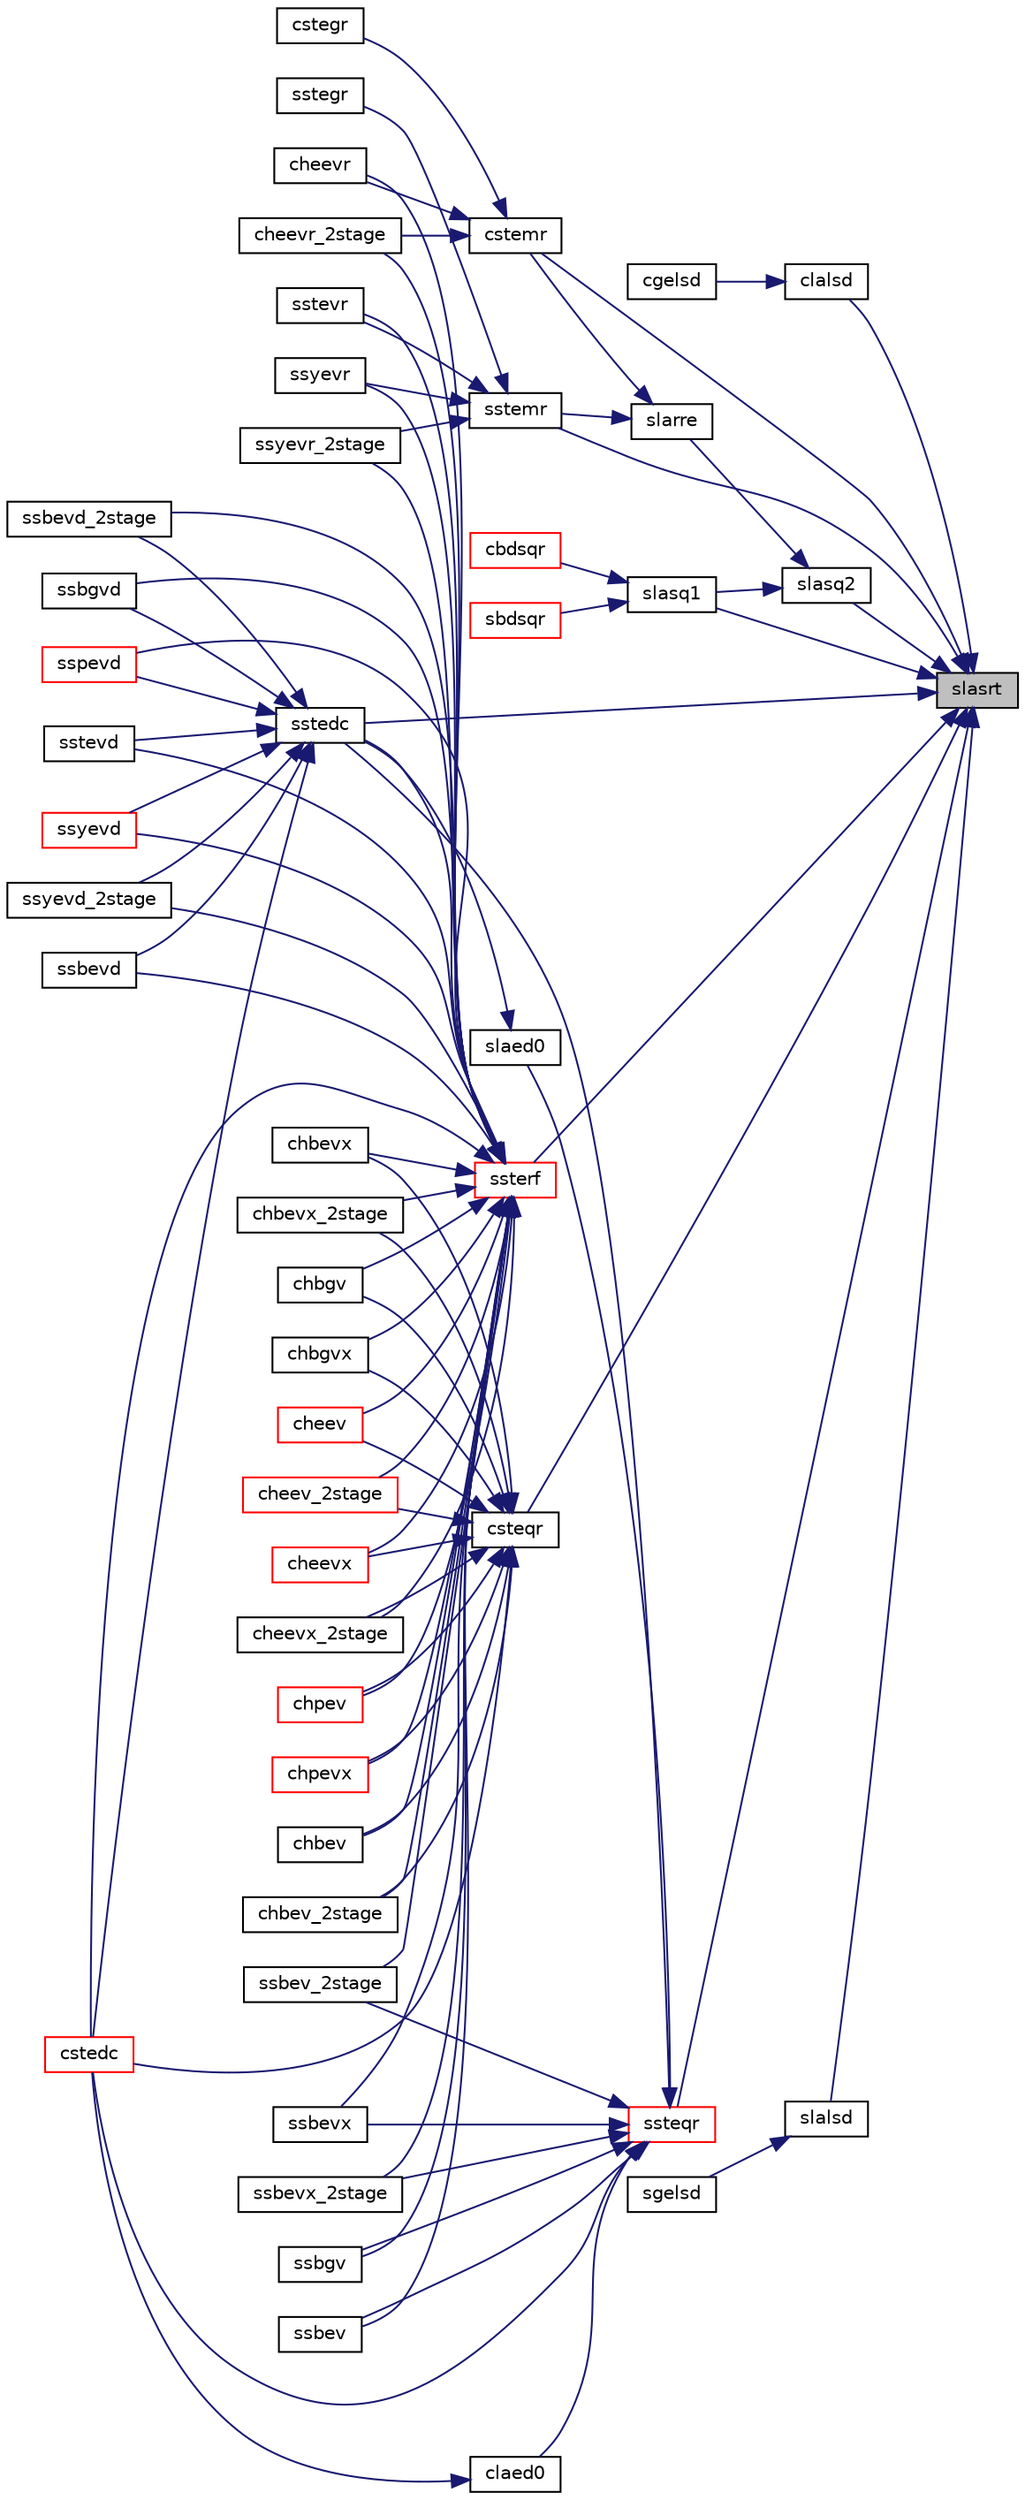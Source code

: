 digraph "slasrt"
{
 // LATEX_PDF_SIZE
  edge [fontname="Helvetica",fontsize="10",labelfontname="Helvetica",labelfontsize="10"];
  node [fontname="Helvetica",fontsize="10",shape=record];
  rankdir="RL";
  Node1 [label="slasrt",height=0.2,width=0.4,color="black", fillcolor="grey75", style="filled", fontcolor="black",tooltip="SLASRT sorts numbers in increasing or decreasing order."];
  Node1 -> Node2 [dir="back",color="midnightblue",fontsize="10",style="solid",fontname="Helvetica"];
  Node2 [label="clalsd",height=0.2,width=0.4,color="black", fillcolor="white", style="filled",URL="$clalsd_8f.html#a26c9ab8dc8642c18e3cbde5769b8138d",tooltip="CLALSD uses the singular value decomposition of A to solve the least squares problem."];
  Node2 -> Node3 [dir="back",color="midnightblue",fontsize="10",style="solid",fontname="Helvetica"];
  Node3 [label="cgelsd",height=0.2,width=0.4,color="black", fillcolor="white", style="filled",URL="$cgelsd_8f.html#abe955d518aa1f5fec04eb13fb9ee56c2",tooltip="CGELSD computes the minimum-norm solution to a linear least squares problem for GE matrices"];
  Node1 -> Node4 [dir="back",color="midnightblue",fontsize="10",style="solid",fontname="Helvetica"];
  Node4 [label="cstemr",height=0.2,width=0.4,color="black", fillcolor="white", style="filled",URL="$cstemr_8f.html#acd1092f50642c9ee6305e7c2a6492e9c",tooltip="CSTEMR"];
  Node4 -> Node5 [dir="back",color="midnightblue",fontsize="10",style="solid",fontname="Helvetica"];
  Node5 [label="cheevr",height=0.2,width=0.4,color="black", fillcolor="white", style="filled",URL="$cheevr_8f.html#ac02f8a55f35ec7767a36b5a9f3ebb0d8",tooltip="CHEEVR computes the eigenvalues and, optionally, the left and/or right eigenvectors for HE matrices"];
  Node4 -> Node6 [dir="back",color="midnightblue",fontsize="10",style="solid",fontname="Helvetica"];
  Node6 [label="cheevr_2stage",height=0.2,width=0.4,color="black", fillcolor="white", style="filled",URL="$cheevr__2stage_8f.html#a378c442e3a5e9ef21a80e3c26c5b4050",tooltip="CHEEVR_2STAGE computes the eigenvalues and, optionally, the left and/or right eigenvectors for HE mat..."];
  Node4 -> Node7 [dir="back",color="midnightblue",fontsize="10",style="solid",fontname="Helvetica"];
  Node7 [label="cstegr",height=0.2,width=0.4,color="black", fillcolor="white", style="filled",URL="$cstegr_8f.html#ae6f269ca9edc82f6b7e6d96ac65f9758",tooltip="CSTEGR"];
  Node1 -> Node8 [dir="back",color="midnightblue",fontsize="10",style="solid",fontname="Helvetica"];
  Node8 [label="csteqr",height=0.2,width=0.4,color="black", fillcolor="white", style="filled",URL="$csteqr_8f.html#aad79c052d8938a8967e873b0ae074002",tooltip="CSTEQR"];
  Node8 -> Node9 [dir="back",color="midnightblue",fontsize="10",style="solid",fontname="Helvetica"];
  Node9 [label="chbev",height=0.2,width=0.4,color="black", fillcolor="white", style="filled",URL="$chbev_8f.html#a0f6d76a9363386f7fe3d13b8e6a19229",tooltip="CHBEV computes the eigenvalues and, optionally, the left and/or right eigenvectors for OTHER matrices"];
  Node8 -> Node10 [dir="back",color="midnightblue",fontsize="10",style="solid",fontname="Helvetica"];
  Node10 [label="chbev_2stage",height=0.2,width=0.4,color="black", fillcolor="white", style="filled",URL="$chbev__2stage_8f.html#a4ef30f4426bc3e5e88d1c833b53aeadc",tooltip="CHBEV_2STAGE computes the eigenvalues and, optionally, the left and/or right eigenvectors for OTHER m..."];
  Node8 -> Node11 [dir="back",color="midnightblue",fontsize="10",style="solid",fontname="Helvetica"];
  Node11 [label="chbevx",height=0.2,width=0.4,color="black", fillcolor="white", style="filled",URL="$chbevx_8f.html#ac77c2a93e93f3eeb756264a5e3d1510f",tooltip="CHBEVX computes the eigenvalues and, optionally, the left and/or right eigenvectors for OTHER matrice..."];
  Node8 -> Node12 [dir="back",color="midnightblue",fontsize="10",style="solid",fontname="Helvetica"];
  Node12 [label="chbevx_2stage",height=0.2,width=0.4,color="black", fillcolor="white", style="filled",URL="$chbevx__2stage_8f.html#ad8820f8a084e192bc6e3713b766a6cdd",tooltip="CHBEVX_2STAGE computes the eigenvalues and, optionally, the left and/or right eigenvectors for OTHER ..."];
  Node8 -> Node13 [dir="back",color="midnightblue",fontsize="10",style="solid",fontname="Helvetica"];
  Node13 [label="chbgv",height=0.2,width=0.4,color="black", fillcolor="white", style="filled",URL="$chbgv_8f.html#ae30c26efa0a7b94048c00cad17532044",tooltip="CHBGV"];
  Node8 -> Node14 [dir="back",color="midnightblue",fontsize="10",style="solid",fontname="Helvetica"];
  Node14 [label="chbgvx",height=0.2,width=0.4,color="black", fillcolor="white", style="filled",URL="$chbgvx_8f.html#adc31cb38fcdd9a79731c5ca924c1756c",tooltip="CHBGVX"];
  Node8 -> Node15 [dir="back",color="midnightblue",fontsize="10",style="solid",fontname="Helvetica"];
  Node15 [label="cheev",height=0.2,width=0.4,color="red", fillcolor="white", style="filled",URL="$cheev_8f.html#a003ee37091d65ee62fd72da1035f06e2",tooltip="CHEEV computes the eigenvalues and, optionally, the left and/or right eigenvectors for HE matrices"];
  Node8 -> Node17 [dir="back",color="midnightblue",fontsize="10",style="solid",fontname="Helvetica"];
  Node17 [label="cheev_2stage",height=0.2,width=0.4,color="red", fillcolor="white", style="filled",URL="$cheev__2stage_8f.html#af52d306acb40ea108aa4b06bb0fbae43",tooltip="CHEEV_2STAGE computes the eigenvalues and, optionally, the left and/or right eigenvectors for HE matr..."];
  Node8 -> Node19 [dir="back",color="midnightblue",fontsize="10",style="solid",fontname="Helvetica"];
  Node19 [label="cheevx",height=0.2,width=0.4,color="red", fillcolor="white", style="filled",URL="$cheevx_8f.html#a9f7c713a0119e777afe726e54feb6ef7",tooltip="CHEEVX computes the eigenvalues and, optionally, the left and/or right eigenvectors for HE matrices"];
  Node8 -> Node21 [dir="back",color="midnightblue",fontsize="10",style="solid",fontname="Helvetica"];
  Node21 [label="cheevx_2stage",height=0.2,width=0.4,color="black", fillcolor="white", style="filled",URL="$cheevx__2stage_8f.html#a1279b26b80d88a050ab7b88b7f578b09",tooltip="CHEEVX_2STAGE computes the eigenvalues and, optionally, the left and/or right eigenvectors for HE mat..."];
  Node8 -> Node22 [dir="back",color="midnightblue",fontsize="10",style="solid",fontname="Helvetica"];
  Node22 [label="chpev",height=0.2,width=0.4,color="red", fillcolor="white", style="filled",URL="$chpev_8f.html#a2b95e0e93b0800ce9640b9f3751b5793",tooltip="CHPEV computes the eigenvalues and, optionally, the left and/or right eigenvectors for OTHER matrices"];
  Node8 -> Node24 [dir="back",color="midnightblue",fontsize="10",style="solid",fontname="Helvetica"];
  Node24 [label="chpevx",height=0.2,width=0.4,color="red", fillcolor="white", style="filled",URL="$chpevx_8f.html#ae8af67b404d7c0f3cfc568c56c4e239b",tooltip="CHPEVX computes the eigenvalues and, optionally, the left and/or right eigenvectors for OTHER matrice..."];
  Node8 -> Node26 [dir="back",color="midnightblue",fontsize="10",style="solid",fontname="Helvetica"];
  Node26 [label="cstedc",height=0.2,width=0.4,color="red", fillcolor="white", style="filled",URL="$cstedc_8f.html#ac4a9245e485f9cff743e018d1fa5d8e9",tooltip="CSTEDC"];
  Node1 -> Node35 [dir="back",color="midnightblue",fontsize="10",style="solid",fontname="Helvetica"];
  Node35 [label="slalsd",height=0.2,width=0.4,color="black", fillcolor="white", style="filled",URL="$slalsd_8f.html#a153577749d4bb1c01aaf8b50636d2604",tooltip="SLALSD uses the singular value decomposition of A to solve the least squares problem."];
  Node35 -> Node36 [dir="back",color="midnightblue",fontsize="10",style="solid",fontname="Helvetica"];
  Node36 [label="sgelsd",height=0.2,width=0.4,color="black", fillcolor="white", style="filled",URL="$sgelsd_8f.html#abc655f9cb0f6cfff81b3cafc03c41dcb",tooltip="SGELSD computes the minimum-norm solution to a linear least squares problem for GE matrices"];
  Node1 -> Node37 [dir="back",color="midnightblue",fontsize="10",style="solid",fontname="Helvetica"];
  Node37 [label="slasq1",height=0.2,width=0.4,color="black", fillcolor="white", style="filled",URL="$slasq1_8f.html#a3e6606c8bed0351a4fbf2efc060131a8",tooltip="SLASQ1 computes the singular values of a real square bidiagonal matrix. Used by sbdsqr."];
  Node37 -> Node38 [dir="back",color="midnightblue",fontsize="10",style="solid",fontname="Helvetica"];
  Node38 [label="cbdsqr",height=0.2,width=0.4,color="red", fillcolor="white", style="filled",URL="$cbdsqr_8f.html#a9ac060e981cdbbebb411a09c04d428b4",tooltip="CBDSQR"];
  Node37 -> Node45 [dir="back",color="midnightblue",fontsize="10",style="solid",fontname="Helvetica"];
  Node45 [label="sbdsqr",height=0.2,width=0.4,color="red", fillcolor="white", style="filled",URL="$sbdsqr_8f.html#a8a0972d7fba9e4e3803db17de2346179",tooltip="SBDSQR"];
  Node1 -> Node58 [dir="back",color="midnightblue",fontsize="10",style="solid",fontname="Helvetica"];
  Node58 [label="slasq2",height=0.2,width=0.4,color="black", fillcolor="white", style="filled",URL="$slasq2_8f.html#a1bc0bdbf2a3d3d0de17d2f705c5df756",tooltip="SLASQ2 computes all the eigenvalues of the symmetric positive definite tridiagonal matrix associated ..."];
  Node58 -> Node59 [dir="back",color="midnightblue",fontsize="10",style="solid",fontname="Helvetica"];
  Node59 [label="slarre",height=0.2,width=0.4,color="black", fillcolor="white", style="filled",URL="$slarre_8f.html#a4a2b9dcf8e9c8f368fb6d39506781f46",tooltip="SLARRE given the tridiagonal matrix T, sets small off-diagonal elements to zero and for each unreduce..."];
  Node59 -> Node4 [dir="back",color="midnightblue",fontsize="10",style="solid",fontname="Helvetica"];
  Node59 -> Node60 [dir="back",color="midnightblue",fontsize="10",style="solid",fontname="Helvetica"];
  Node60 [label="sstemr",height=0.2,width=0.4,color="black", fillcolor="white", style="filled",URL="$sstemr_8f.html#a6f79c320fcafc13559dd954f648858e7",tooltip="SSTEMR"];
  Node60 -> Node61 [dir="back",color="midnightblue",fontsize="10",style="solid",fontname="Helvetica"];
  Node61 [label="sstegr",height=0.2,width=0.4,color="black", fillcolor="white", style="filled",URL="$sstegr_8f.html#a0ac5ed62b2453c707560d76f3a0c3d1b",tooltip="SSTEGR"];
  Node60 -> Node62 [dir="back",color="midnightblue",fontsize="10",style="solid",fontname="Helvetica"];
  Node62 [label="sstevr",height=0.2,width=0.4,color="black", fillcolor="white", style="filled",URL="$sstevr_8f.html#aee807b6868003c11b1b1741576c0f06b",tooltip="SSTEVR computes the eigenvalues and, optionally, the left and/or right eigenvectors for OTHER matrice..."];
  Node60 -> Node63 [dir="back",color="midnightblue",fontsize="10",style="solid",fontname="Helvetica"];
  Node63 [label="ssyevr",height=0.2,width=0.4,color="black", fillcolor="white", style="filled",URL="$ssyevr_8f.html#a24155d2da67fb4a896c5f8257589b19f",tooltip="SSYEVR computes the eigenvalues and, optionally, the left and/or right eigenvectors for SY matrices"];
  Node60 -> Node64 [dir="back",color="midnightblue",fontsize="10",style="solid",fontname="Helvetica"];
  Node64 [label="ssyevr_2stage",height=0.2,width=0.4,color="black", fillcolor="white", style="filled",URL="$ssyevr__2stage_8f.html#acdcfccbd51404d755a5b08c188d74a6f",tooltip="SSYEVR_2STAGE computes the eigenvalues and, optionally, the left and/or right eigenvectors for SY mat..."];
  Node58 -> Node37 [dir="back",color="midnightblue",fontsize="10",style="solid",fontname="Helvetica"];
  Node1 -> Node65 [dir="back",color="midnightblue",fontsize="10",style="solid",fontname="Helvetica"];
  Node65 [label="sstedc",height=0.2,width=0.4,color="black", fillcolor="white", style="filled",URL="$sstedc_8f.html#a52fb8b9ac59bd8629305b34520b58092",tooltip="SSTEDC"];
  Node65 -> Node26 [dir="back",color="midnightblue",fontsize="10",style="solid",fontname="Helvetica"];
  Node65 -> Node66 [dir="back",color="midnightblue",fontsize="10",style="solid",fontname="Helvetica"];
  Node66 [label="ssbevd",height=0.2,width=0.4,color="black", fillcolor="white", style="filled",URL="$ssbevd_8f.html#a40e8f9c2d9853f400715b94a9c5225ab",tooltip="SSBEVD computes the eigenvalues and, optionally, the left and/or right eigenvectors for OTHER matrice..."];
  Node65 -> Node67 [dir="back",color="midnightblue",fontsize="10",style="solid",fontname="Helvetica"];
  Node67 [label="ssbevd_2stage",height=0.2,width=0.4,color="black", fillcolor="white", style="filled",URL="$ssbevd__2stage_8f.html#ac844e5b72330b46b806ca01856b8078a",tooltip="SSBEVD_2STAGE computes the eigenvalues and, optionally, the left and/or right eigenvectors for OTHER ..."];
  Node65 -> Node68 [dir="back",color="midnightblue",fontsize="10",style="solid",fontname="Helvetica"];
  Node68 [label="ssbgvd",height=0.2,width=0.4,color="black", fillcolor="white", style="filled",URL="$ssbgvd_8f.html#a1db1fd0c060db1450df5955922555099",tooltip="SSBGVD"];
  Node65 -> Node69 [dir="back",color="midnightblue",fontsize="10",style="solid",fontname="Helvetica"];
  Node69 [label="sspevd",height=0.2,width=0.4,color="red", fillcolor="white", style="filled",URL="$sspevd_8f.html#ab12d98c1a742020839416cf5c086905b",tooltip="SSPEVD computes the eigenvalues and, optionally, the left and/or right eigenvectors for OTHER matrice..."];
  Node65 -> Node71 [dir="back",color="midnightblue",fontsize="10",style="solid",fontname="Helvetica"];
  Node71 [label="sstevd",height=0.2,width=0.4,color="black", fillcolor="white", style="filled",URL="$sstevd_8f.html#ad3d127183140e2efdc4dc1016f8f49ce",tooltip="SSTEVD computes the eigenvalues and, optionally, the left and/or right eigenvectors for OTHER matrice..."];
  Node65 -> Node72 [dir="back",color="midnightblue",fontsize="10",style="solid",fontname="Helvetica"];
  Node72 [label="ssyevd",height=0.2,width=0.4,color="red", fillcolor="white", style="filled",URL="$ssyevd_8f.html#a6b4d01c8952350ea557b90302ef9de4d",tooltip="SSYEVD computes the eigenvalues and, optionally, the left and/or right eigenvectors for SY matrices"];
  Node65 -> Node74 [dir="back",color="midnightblue",fontsize="10",style="solid",fontname="Helvetica"];
  Node74 [label="ssyevd_2stage",height=0.2,width=0.4,color="black", fillcolor="white", style="filled",URL="$ssyevd__2stage_8f.html#a183409fcfe0ad42c2a976c352e077850",tooltip="SSYEVD_2STAGE computes the eigenvalues and, optionally, the left and/or right eigenvectors for SY mat..."];
  Node1 -> Node60 [dir="back",color="midnightblue",fontsize="10",style="solid",fontname="Helvetica"];
  Node1 -> Node75 [dir="back",color="midnightblue",fontsize="10",style="solid",fontname="Helvetica"];
  Node75 [label="ssteqr",height=0.2,width=0.4,color="red", fillcolor="white", style="filled",URL="$ssteqr_8f.html#a2463dc5fa5baab57763971a548aad789",tooltip="SSTEQR"];
  Node75 -> Node76 [dir="back",color="midnightblue",fontsize="10",style="solid",fontname="Helvetica"];
  Node76 [label="claed0",height=0.2,width=0.4,color="black", fillcolor="white", style="filled",URL="$claed0_8f.html#a14da86d2b6e2dbc0cb6d4b45ed3e823d",tooltip="CLAED0 used by CSTEDC. Computes all eigenvalues and corresponding eigenvectors of an unreduced symmet..."];
  Node76 -> Node26 [dir="back",color="midnightblue",fontsize="10",style="solid",fontname="Helvetica"];
  Node75 -> Node26 [dir="back",color="midnightblue",fontsize="10",style="solid",fontname="Helvetica"];
  Node75 -> Node77 [dir="back",color="midnightblue",fontsize="10",style="solid",fontname="Helvetica"];
  Node77 [label="slaed0",height=0.2,width=0.4,color="black", fillcolor="white", style="filled",URL="$slaed0_8f.html#ac684c2e6104ed0b6c5b785e39d034132",tooltip="SLAED0 used by SSTEDC. Computes all eigenvalues and corresponding eigenvectors of an unreduced symmet..."];
  Node77 -> Node65 [dir="back",color="midnightblue",fontsize="10",style="solid",fontname="Helvetica"];
  Node75 -> Node78 [dir="back",color="midnightblue",fontsize="10",style="solid",fontname="Helvetica"];
  Node78 [label="ssbev",height=0.2,width=0.4,color="black", fillcolor="white", style="filled",URL="$ssbev_8f.html#a11129006080a6ea11a4102843b1ee623",tooltip="SSBEV computes the eigenvalues and, optionally, the left and/or right eigenvectors for OTHER matrices"];
  Node75 -> Node79 [dir="back",color="midnightblue",fontsize="10",style="solid",fontname="Helvetica"];
  Node79 [label="ssbev_2stage",height=0.2,width=0.4,color="black", fillcolor="white", style="filled",URL="$ssbev__2stage_8f.html#a2165cdadb45a55b88e71baceea213c3a",tooltip="SSBEV_2STAGE computes the eigenvalues and, optionally, the left and/or right eigenvectors for OTHER m..."];
  Node75 -> Node80 [dir="back",color="midnightblue",fontsize="10",style="solid",fontname="Helvetica"];
  Node80 [label="ssbevx",height=0.2,width=0.4,color="black", fillcolor="white", style="filled",URL="$ssbevx_8f.html#a5566995387fefaa091f1c44cdfff6440",tooltip="SSBEVX computes the eigenvalues and, optionally, the left and/or right eigenvectors for OTHER matrice..."];
  Node75 -> Node81 [dir="back",color="midnightblue",fontsize="10",style="solid",fontname="Helvetica"];
  Node81 [label="ssbevx_2stage",height=0.2,width=0.4,color="black", fillcolor="white", style="filled",URL="$ssbevx__2stage_8f.html#a12db0b30afb433ab6b4fe18a9ee0234f",tooltip="SSBEVX_2STAGE computes the eigenvalues and, optionally, the left and/or right eigenvectors for OTHER ..."];
  Node75 -> Node82 [dir="back",color="midnightblue",fontsize="10",style="solid",fontname="Helvetica"];
  Node82 [label="ssbgv",height=0.2,width=0.4,color="black", fillcolor="white", style="filled",URL="$ssbgv_8f.html#a68f61567a0a76acea2eac1923e9851a4",tooltip="SSBGV"];
  Node75 -> Node65 [dir="back",color="midnightblue",fontsize="10",style="solid",fontname="Helvetica"];
  Node1 -> Node100 [dir="back",color="midnightblue",fontsize="10",style="solid",fontname="Helvetica"];
  Node100 [label="ssterf",height=0.2,width=0.4,color="red", fillcolor="white", style="filled",URL="$ssterf_8f.html#a6f005e62dd179b39d847eadbb62dbead",tooltip="SSTERF"];
  Node100 -> Node9 [dir="back",color="midnightblue",fontsize="10",style="solid",fontname="Helvetica"];
  Node100 -> Node10 [dir="back",color="midnightblue",fontsize="10",style="solid",fontname="Helvetica"];
  Node100 -> Node11 [dir="back",color="midnightblue",fontsize="10",style="solid",fontname="Helvetica"];
  Node100 -> Node12 [dir="back",color="midnightblue",fontsize="10",style="solid",fontname="Helvetica"];
  Node100 -> Node13 [dir="back",color="midnightblue",fontsize="10",style="solid",fontname="Helvetica"];
  Node100 -> Node14 [dir="back",color="midnightblue",fontsize="10",style="solid",fontname="Helvetica"];
  Node100 -> Node15 [dir="back",color="midnightblue",fontsize="10",style="solid",fontname="Helvetica"];
  Node100 -> Node17 [dir="back",color="midnightblue",fontsize="10",style="solid",fontname="Helvetica"];
  Node100 -> Node5 [dir="back",color="midnightblue",fontsize="10",style="solid",fontname="Helvetica"];
  Node100 -> Node6 [dir="back",color="midnightblue",fontsize="10",style="solid",fontname="Helvetica"];
  Node100 -> Node19 [dir="back",color="midnightblue",fontsize="10",style="solid",fontname="Helvetica"];
  Node100 -> Node21 [dir="back",color="midnightblue",fontsize="10",style="solid",fontname="Helvetica"];
  Node100 -> Node22 [dir="back",color="midnightblue",fontsize="10",style="solid",fontname="Helvetica"];
  Node100 -> Node24 [dir="back",color="midnightblue",fontsize="10",style="solid",fontname="Helvetica"];
  Node100 -> Node26 [dir="back",color="midnightblue",fontsize="10",style="solid",fontname="Helvetica"];
  Node100 -> Node78 [dir="back",color="midnightblue",fontsize="10",style="solid",fontname="Helvetica"];
  Node100 -> Node79 [dir="back",color="midnightblue",fontsize="10",style="solid",fontname="Helvetica"];
  Node100 -> Node66 [dir="back",color="midnightblue",fontsize="10",style="solid",fontname="Helvetica"];
  Node100 -> Node67 [dir="back",color="midnightblue",fontsize="10",style="solid",fontname="Helvetica"];
  Node100 -> Node80 [dir="back",color="midnightblue",fontsize="10",style="solid",fontname="Helvetica"];
  Node100 -> Node81 [dir="back",color="midnightblue",fontsize="10",style="solid",fontname="Helvetica"];
  Node100 -> Node82 [dir="back",color="midnightblue",fontsize="10",style="solid",fontname="Helvetica"];
  Node100 -> Node68 [dir="back",color="midnightblue",fontsize="10",style="solid",fontname="Helvetica"];
  Node100 -> Node69 [dir="back",color="midnightblue",fontsize="10",style="solid",fontname="Helvetica"];
  Node100 -> Node65 [dir="back",color="midnightblue",fontsize="10",style="solid",fontname="Helvetica"];
  Node100 -> Node71 [dir="back",color="midnightblue",fontsize="10",style="solid",fontname="Helvetica"];
  Node100 -> Node62 [dir="back",color="midnightblue",fontsize="10",style="solid",fontname="Helvetica"];
  Node100 -> Node72 [dir="back",color="midnightblue",fontsize="10",style="solid",fontname="Helvetica"];
  Node100 -> Node74 [dir="back",color="midnightblue",fontsize="10",style="solid",fontname="Helvetica"];
  Node100 -> Node63 [dir="back",color="midnightblue",fontsize="10",style="solid",fontname="Helvetica"];
  Node100 -> Node64 [dir="back",color="midnightblue",fontsize="10",style="solid",fontname="Helvetica"];
}
